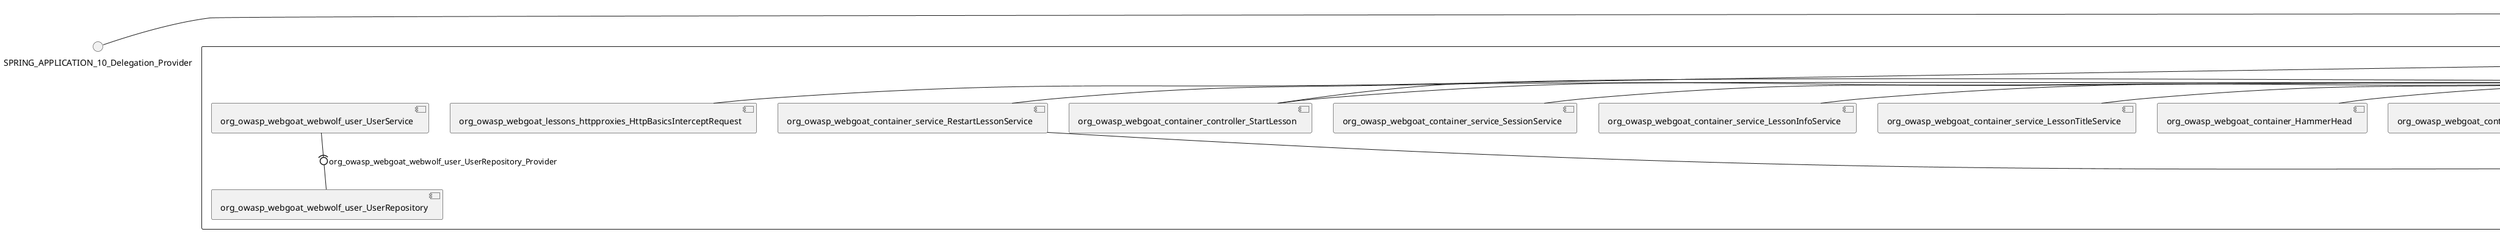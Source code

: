 @startuml
skinparam fixCircleLabelOverlapping true
skinparam componentStyle uml2
() SPRING_APPLICATION_10_Delegation_Provider
() SPRING_APPLICATION_11_Delegation_Provider
() SPRING_APPLICATION_12_Delegation_Provider
() SPRING_APPLICATION_13_Delegation_Provider
() SPRING_APPLICATION_14_Delegation_Provider
() SPRING_APPLICATION_15_Delegation_Provider
() SPRING_APPLICATION_16_Delegation_Provider
() SPRING_APPLICATION_2_Delegation_Provider
() SPRING_APPLICATION_3_Delegation_Provider
() SPRING_APPLICATION_4_Delegation_Provider
() SPRING_APPLICATION_5_Delegation_Provider
() SPRING_APPLICATION_6_Delegation_Provider
() SPRING_APPLICATION_7_Delegation_Provider
() SPRING_APPLICATION_8_Delegation_Provider
() SPRING_APPLICATION_9_Delegation_Provider
() SPRING_APPLICATION_BypassRestrictions_FieldRestrictions_POST_Delegation_Provider
() SPRING_APPLICATION_BypassRestrictions_frontendValidation_POST_Delegation_Provider
() SPRING_APPLICATION_ChromeDevTools_dummy_POST_Delegation_Provider
() SPRING_APPLICATION_ChromeDevTools_network_POST_Delegation_Provider
() SPRING_APPLICATION_CrossSiteScriptingStored_stored_xss_POST_Delegation_Provider
() SPRING_APPLICATION_CrossSiteScriptingStored_stored_xss_follow_up_POST_Delegation_Provider
() SPRING_APPLICATION_CrossSiteScripting_attack1_POST_Delegation_Provider
() SPRING_APPLICATION_CrossSiteScripting_attack3_POST_Delegation_Provider
() SPRING_APPLICATION_CrossSiteScripting_attack4_POST_Delegation_Provider
() SPRING_APPLICATION_CrossSiteScripting_attack5a_GET_Delegation_Provider
() SPRING_APPLICATION_CrossSiteScripting_attack6a_POST_Delegation_Provider
() SPRING_APPLICATION_CrossSiteScripting_dom_follow_up_POST_Delegation_Provider
() SPRING_APPLICATION_CrossSiteScripting_phone_home_xss_POST_Delegation_Provider
() SPRING_APPLICATION_CrossSiteScripting_quiz_GET_POST_Delegation_Provider
() SPRING_APPLICATION_Delegation_Provider
() SPRING_APPLICATION_GET_10_Delegation_Provider
() SPRING_APPLICATION_GET_11_Delegation_Provider
() SPRING_APPLICATION_GET_2_Delegation_Provider
() SPRING_APPLICATION_GET_3_Delegation_Provider
() SPRING_APPLICATION_GET_4_Delegation_Provider
() SPRING_APPLICATION_GET_5_Delegation_Provider
() SPRING_APPLICATION_GET_6_Delegation_Provider
() SPRING_APPLICATION_GET_7_Delegation_Provider
() SPRING_APPLICATION_GET_8_Delegation_Provider
() SPRING_APPLICATION_GET_9_Delegation_Provider
() SPRING_APPLICATION_GET_Delegation_Provider
() SPRING_APPLICATION_HtmlTampering_task_POST_Delegation_Provider
() SPRING_APPLICATION_HttpBasics_attack1_POST_Delegation_Provider
() SPRING_APPLICATION_HttpBasics_attack2_POST_Delegation_Provider
() SPRING_APPLICATION_IDOR_diff_attributes_POST_Delegation_Provider
() SPRING_APPLICATION_IDOR_login_POST_Delegation_Provider
() SPRING_APPLICATION_IDOR_profile_alt_path_POST_Delegation_Provider
() SPRING_APPLICATION_InsecureDeserialization_task_POST_Delegation_Provider
() SPRING_APPLICATION_InsecureLogin_Delegation_Provider
() SPRING_APPLICATION_JWT_decode_POST_Delegation_Provider
() SPRING_APPLICATION_JWT_jku_Delegation_Provider
() SPRING_APPLICATION_JWT_kid_Delegation_Provider
() SPRING_APPLICATION_JWT_quiz_GET_POST_Delegation_Provider
() SPRING_APPLICATION_JWT_refresh_Delegation_Provider
() SPRING_APPLICATION_JWT_secret_POST_Delegation_Provider
() SPRING_APPLICATION_JWT_votings_Delegation_Provider
() SPRING_APPLICATION_LogSpoofing_log_bleeding_POST_Delegation_Provider
() SPRING_APPLICATION_LogSpoofing_log_spoofing_POST_Delegation_Provider
() SPRING_APPLICATION_POST_10_Delegation_Provider
() SPRING_APPLICATION_POST_11_Delegation_Provider
() SPRING_APPLICATION_POST_12_Delegation_Provider
() SPRING_APPLICATION_POST_13_Delegation_Provider
() SPRING_APPLICATION_POST_14_Delegation_Provider
() SPRING_APPLICATION_POST_15_Delegation_Provider
() SPRING_APPLICATION_POST_16_Delegation_Provider
() SPRING_APPLICATION_POST_17_Delegation_Provider
() SPRING_APPLICATION_POST_18_Delegation_Provider
() SPRING_APPLICATION_POST_2_Delegation_Provider
() SPRING_APPLICATION_POST_3_Delegation_Provider
() SPRING_APPLICATION_POST_4_Delegation_Provider
() SPRING_APPLICATION_POST_5_Delegation_Provider
() SPRING_APPLICATION_POST_6_Delegation_Provider
() SPRING_APPLICATION_POST_7_Delegation_Provider
() SPRING_APPLICATION_POST_8_Delegation_Provider
() SPRING_APPLICATION_POST_9_Delegation_Provider
() SPRING_APPLICATION_POST_Delegation_Provider
() SPRING_APPLICATION_PUT_Delegation_Provider
() SPRING_APPLICATION_PasswordReset_ForgotPassword_create_password_reset_link_POST_Delegation_Provider
() SPRING_APPLICATION_PasswordReset_SecurityQuestions_POST_Delegation_Provider
() SPRING_APPLICATION_PasswordReset_reset_Delegation_Provider
() SPRING_APPLICATION_PasswordReset_simple_mail_reset_POST_Delegation_Provider
() SPRING_APPLICATION_PathTraversal_profile_picture_GET_Delegation_Provider
() SPRING_APPLICATION_PathTraversal_profile_picture_fix_GET_Delegation_Provider
() SPRING_APPLICATION_PathTraversal_profile_upload_POST_Delegation_Provider
() SPRING_APPLICATION_PathTraversal_profile_upload_fix_POST_Delegation_Provider
() SPRING_APPLICATION_PathTraversal_profile_upload_remove_user_input_POST_Delegation_Provider
() SPRING_APPLICATION_PathTraversal_random_POST_Delegation_Provider
() SPRING_APPLICATION_PathTraversal_random_picture_GET_Delegation_Provider
() SPRING_APPLICATION_PathTraversal_zip_slip_Delegation_Provider
() SPRING_APPLICATION_SSRF_task1_POST_Delegation_Provider
() SPRING_APPLICATION_SSRF_task2_POST_Delegation_Provider
() SPRING_APPLICATION_SecurePasswords_assignment_POST_Delegation_Provider
() SPRING_APPLICATION_SqlInjectionAdvanced_attack6a_POST_Delegation_Provider
() SPRING_APPLICATION_SqlInjectionAdvanced_attack6b_POST_Delegation_Provider
() SPRING_APPLICATION_SqlInjectionAdvanced_challenge_Login_POST_Delegation_Provider
() SPRING_APPLICATION_SqlInjectionAdvanced_challenge_PUT_Delegation_Provider
() SPRING_APPLICATION_SqlInjectionAdvanced_quiz_GET_POST_Delegation_Provider
() SPRING_APPLICATION_SqlInjectionMitigations_attack10a_POST_Delegation_Provider
() SPRING_APPLICATION_SqlInjectionMitigations_attack10b_POST_Delegation_Provider
() SPRING_APPLICATION_SqlInjectionMitigations_attack12a_POST_Delegation_Provider
() SPRING_APPLICATION_SqlInjectionMitigations_servers_GET_Delegation_Provider
() SPRING_APPLICATION_SqlInjection_assignment5a_POST_Delegation_Provider
() SPRING_APPLICATION_SqlInjection_assignment5b_POST_Delegation_Provider
() SPRING_APPLICATION_SqlInjection_attack10_POST_Delegation_Provider
() SPRING_APPLICATION_SqlInjection_attack2_POST_Delegation_Provider
() SPRING_APPLICATION_SqlInjection_attack3_POST_Delegation_Provider
() SPRING_APPLICATION_SqlInjection_attack4_POST_Delegation_Provider
() SPRING_APPLICATION_SqlInjection_attack5_POST_Delegation_Provider
() SPRING_APPLICATION_SqlInjection_attack8_POST_Delegation_Provider
() SPRING_APPLICATION_SqlInjection_attack9_POST_Delegation_Provider
() SPRING_APPLICATION_SqlOnlyInputValidationOnKeywords_attack_POST_Delegation_Provider
() SPRING_APPLICATION_SqlOnlyInputValidation_attack_POST_Delegation_Provider
() SPRING_APPLICATION_VulnerableComponents_attack1_POST_Delegation_Provider
() SPRING_APPLICATION_WebWolf_GET_Delegation_Provider
() SPRING_APPLICATION_WebWolf_landing_Delegation_Provider
() SPRING_APPLICATION_WebWolf_mail_Delegation_Provider
() SPRING_APPLICATION_challenge_1_POST_Delegation_Provider
() SPRING_APPLICATION_challenge_5_POST_Delegation_Provider
() SPRING_APPLICATION_challenge_7_Delegation_Provider
() SPRING_APPLICATION_challenge_8_Delegation_Provider
() SPRING_APPLICATION_challenge_logo_Delegation_Provider
() SPRING_APPLICATION_cia_quiz_GET_POST_Delegation_Provider
() SPRING_APPLICATION_clientSideFiltering_attack1_POST_Delegation_Provider
() SPRING_APPLICATION_clientSideFiltering_challenge_store_coupons_GET_Delegation_Provider
() SPRING_APPLICATION_clientSideFiltering_getItForFree_POST_Delegation_Provider
() SPRING_APPLICATION_clientSideFiltering_salaries_GET_Delegation_Provider
() SPRING_APPLICATION_crypto_encoding_basic_auth_POST_Delegation_Provider
() SPRING_APPLICATION_crypto_encoding_xor_POST_Delegation_Provider
() SPRING_APPLICATION_crypto_hashing_POST_Delegation_Provider
() SPRING_APPLICATION_crypto_secure_defaults_POST_Delegation_Provider
() SPRING_APPLICATION_crypto_signing_verify_POST_Delegation_Provider
() SPRING_APPLICATION_csrf_feedback_message_POST_Delegation_Provider
() SPRING_APPLICATION_csrf_review_POST_Delegation_Provider
() SPRING_APPLICATION_files_GET_Delegation_Provider
() SPRING_APPLICATION_fileupload_POST_Delegation_Provider
() SPRING_APPLICATION_jwt_Delegation_Provider
() SPRING_APPLICATION_landing_Delegation_Provider
() SPRING_APPLICATION_lesson_template_Delegation_Provider
() SPRING_APPLICATION_login_oauth_mvc_GET_Delegation_Provider
() SPRING_APPLICATION_mail_DELETE_GET_POST_Delegation_Provider
() SPRING_APPLICATION_register_mvc_POST_Delegation_Provider
() SPRING_APPLICATION_registration_GET_Delegation_Provider
() SPRING_APPLICATION_requests_GET_Delegation_Provider
() SPRING_APPLICATION_scoreboard_data_GET_Delegation_Provider
() SPRING_APPLICATION_server_directory_GET_Delegation_Provider
() SPRING_APPLICATION_service_debug_labels_mvc_Delegation_Provider
() SPRING_APPLICATION_service_lessonoverview_mvc_Delegation_Provider
() SPRING_APPLICATION_xxe_comments_GET_Delegation_Provider
rectangle System {
[org_owasp_webgoat_container_HammerHead] [[webgoat-webgoat.repository#_AQewcGv3Ee-LHP6Yr6seJg]]
[org_owasp_webgoat_container_WebWolfRedirect] [[webgoat-webgoat.repository#_AQewcGv3Ee-LHP6Yr6seJg]]
[org_owasp_webgoat_container_controller_StartLesson] [[webgoat-webgoat.repository#_AQewcGv3Ee-LHP6Yr6seJg]]
[org_owasp_webgoat_container_controller_Welcome] [[webgoat-webgoat.repository#_AQewcGv3Ee-LHP6Yr6seJg]]
[org_owasp_webgoat_container_i18n_PluginMessages_Provider] [[webgoat-webgoat.repository#_AQewcGv3Ee-LHP6Yr6seJg]]
[org_owasp_webgoat_container_report_ReportCardController] [[webgoat-webgoat.repository#_AQewcGv3Ee-LHP6Yr6seJg]]
[org_owasp_webgoat_container_service_EnvironmentService] [[webgoat-webgoat.repository#_AQewcGv3Ee-LHP6Yr6seJg]]
[org_owasp_webgoat_container_service_HintService] [[webgoat-webgoat.repository#_AQewcGv3Ee-LHP6Yr6seJg]]
[org_owasp_webgoat_container_service_LabelDebugService] [[webgoat-webgoat.repository#_AQewcGv3Ee-LHP6Yr6seJg]]
[org_owasp_webgoat_container_service_LabelService] [[webgoat-webgoat.repository#_AQewcGv3Ee-LHP6Yr6seJg]]
[org_owasp_webgoat_container_service_LessonInfoService] [[webgoat-webgoat.repository#_AQewcGv3Ee-LHP6Yr6seJg]]
[org_owasp_webgoat_container_service_LessonMenuService] [[webgoat-webgoat.repository#_AQewcGv3Ee-LHP6Yr6seJg]]
[org_owasp_webgoat_container_service_LessonProgressService] [[webgoat-webgoat.repository#_AQewcGv3Ee-LHP6Yr6seJg]]
[org_owasp_webgoat_container_service_LessonTitleService] [[webgoat-webgoat.repository#_AQewcGv3Ee-LHP6Yr6seJg]]
[org_owasp_webgoat_container_service_RestartLessonService] [[webgoat-webgoat.repository#_AQewcGv3Ee-LHP6Yr6seJg]]
[org_owasp_webgoat_container_service_SessionService] [[webgoat-webgoat.repository#_AQewcGv3Ee-LHP6Yr6seJg]]
[org_owasp_webgoat_container_session_UserSessionData_Provider] [[webgoat-webgoat.repository#_AQewcGv3Ee-LHP6Yr6seJg]]
[org_owasp_webgoat_container_session_WebSession_Provider] [[webgoat-webgoat.repository#_AQewcGv3Ee-LHP6Yr6seJg]]
[org_owasp_webgoat_container_users_RegistrationController] [[webgoat-webgoat.repository#_AQewcGv3Ee-LHP6Yr6seJg]]
[org_owasp_webgoat_container_users_Scoreboard] [[webgoat-webgoat.repository#_AQewcGv3Ee-LHP6Yr6seJg]]
[org_owasp_webgoat_container_users_UserProgressRepository] [[webgoat-webgoat.repository#_AQewcGv3Ee-LHP6Yr6seJg]]
[org_owasp_webgoat_container_users_UserRepository] [[webgoat-webgoat.repository#_AQewcGv3Ee-LHP6Yr6seJg]]
[org_owasp_webgoat_container_users_UserService] [[webgoat-webgoat.repository#_AQewcGv3Ee-LHP6Yr6seJg]]
[org_owasp_webgoat_lessons_authbypass_VerifyAccount] [[webgoat-webgoat.repository#_AQewcGv3Ee-LHP6Yr6seJg]]
[org_owasp_webgoat_lessons_bypassrestrictions_BypassRestrictionsFieldRestrictions] [[webgoat-webgoat.repository#_AQewcGv3Ee-LHP6Yr6seJg]]
[org_owasp_webgoat_lessons_bypassrestrictions_BypassRestrictionsFrontendValidation] [[webgoat-webgoat.repository#_AQewcGv3Ee-LHP6Yr6seJg]]
[org_owasp_webgoat_lessons_challenges_FlagController] [[webgoat-webgoat.repository#_AQewcGv3Ee-LHP6Yr6seJg]]
[org_owasp_webgoat_lessons_challenges_challenge1_Assignment1] [[webgoat-webgoat.repository#_AQewcGv3Ee-LHP6Yr6seJg]]
[org_owasp_webgoat_lessons_challenges_challenge1_ImageServlet] [[webgoat-webgoat.repository#_AQewcGv3Ee-LHP6Yr6seJg]]
[org_owasp_webgoat_lessons_challenges_challenge5_Assignment5] [[webgoat-webgoat.repository#_AQewcGv3Ee-LHP6Yr6seJg]]
[org_owasp_webgoat_lessons_challenges_challenge7_Assignment7] [[webgoat-webgoat.repository#_AQewcGv3Ee-LHP6Yr6seJg]]
[org_owasp_webgoat_lessons_challenges_challenge8_Assignment8] [[webgoat-webgoat.repository#_AQewcGv3Ee-LHP6Yr6seJg]]
[org_owasp_webgoat_lessons_chromedevtools_NetworkDummy] [[webgoat-webgoat.repository#_AQewcGv3Ee-LHP6Yr6seJg]]
[org_owasp_webgoat_lessons_chromedevtools_NetworkLesson] [[webgoat-webgoat.repository#_AQewcGv3Ee-LHP6Yr6seJg]]
[org_owasp_webgoat_lessons_cia_CIAQuiz] [[webgoat-webgoat.repository#_AQewcGv3Ee-LHP6Yr6seJg]]
[org_owasp_webgoat_lessons_clientsidefiltering_ClientSideFilteringAssignment] [[webgoat-webgoat.repository#_AQewcGv3Ee-LHP6Yr6seJg]]
[org_owasp_webgoat_lessons_clientsidefiltering_ClientSideFilteringFreeAssignment] [[webgoat-webgoat.repository#_AQewcGv3Ee-LHP6Yr6seJg]]
[org_owasp_webgoat_lessons_clientsidefiltering_Salaries] [[webgoat-webgoat.repository#_AQewcGv3Ee-LHP6Yr6seJg]]
[org_owasp_webgoat_lessons_clientsidefiltering_ShopEndpoint] [[webgoat-webgoat.repository#_AQewcGv3Ee-LHP6Yr6seJg]]
[org_owasp_webgoat_lessons_cryptography_EncodingAssignment] [[webgoat-webgoat.repository#_AQewcGv3Ee-LHP6Yr6seJg]]
[org_owasp_webgoat_lessons_cryptography_HashingAssignment] [[webgoat-webgoat.repository#_AQewcGv3Ee-LHP6Yr6seJg]]
[org_owasp_webgoat_lessons_cryptography_SecureDefaultsAssignment] [[webgoat-webgoat.repository#_AQewcGv3Ee-LHP6Yr6seJg]]
[org_owasp_webgoat_lessons_cryptography_SigningAssignment] [[webgoat-webgoat.repository#_AQewcGv3Ee-LHP6Yr6seJg]]
[org_owasp_webgoat_lessons_cryptography_XOREncodingAssignment] [[webgoat-webgoat.repository#_AQewcGv3Ee-LHP6Yr6seJg]]
[org_owasp_webgoat_lessons_csrf_CSRFConfirmFlag1] [[webgoat-webgoat.repository#_AQewcGv3Ee-LHP6Yr6seJg]]
[org_owasp_webgoat_lessons_csrf_CSRFFeedback] [[webgoat-webgoat.repository#_AQewcGv3Ee-LHP6Yr6seJg]]
[org_owasp_webgoat_lessons_csrf_CSRFGetFlag] [[webgoat-webgoat.repository#_AQewcGv3Ee-LHP6Yr6seJg]]
[org_owasp_webgoat_lessons_csrf_CSRFLogin] [[webgoat-webgoat.repository#_AQewcGv3Ee-LHP6Yr6seJg]]
[org_owasp_webgoat_lessons_csrf_ForgedReviews] [[webgoat-webgoat.repository#_AQewcGv3Ee-LHP6Yr6seJg]]
[org_owasp_webgoat_lessons_csrf_ObjectMapper_Provider] [[webgoat-webgoat.repository#_AQewcGv3Ee-LHP6Yr6seJg]]
[org_owasp_webgoat_lessons_deserialization_InsecureDeserializationTask] [[webgoat-webgoat.repository#_AQewcGv3Ee-LHP6Yr6seJg]]
[org_owasp_webgoat_lessons_hijacksession_HijackSessionAssignment] [[webgoat-webgoat.repository#_AQewcGv3Ee-LHP6Yr6seJg]]
[org_owasp_webgoat_lessons_hijacksession_cas_HijackSessionAuthenticationProvider] [[webgoat-webgoat.repository#_AQewcGv3Ee-LHP6Yr6seJg]]
[org_owasp_webgoat_lessons_htmltampering_HtmlTamperingTask] [[webgoat-webgoat.repository#_AQewcGv3Ee-LHP6Yr6seJg]]
[org_owasp_webgoat_lessons_httpbasics_HttpBasicsLesson] [[webgoat-webgoat.repository#_AQewcGv3Ee-LHP6Yr6seJg]]
[org_owasp_webgoat_lessons_httpbasics_HttpBasicsQuiz] [[webgoat-webgoat.repository#_AQewcGv3Ee-LHP6Yr6seJg]]
[org_owasp_webgoat_lessons_httpproxies_HttpBasicsInterceptRequest] [[webgoat-webgoat.repository#_AQewcGv3Ee-LHP6Yr6seJg]]
[org_owasp_webgoat_lessons_idor_IDORDiffAttributes] [[webgoat-webgoat.repository#_AQewcGv3Ee-LHP6Yr6seJg]]
[org_owasp_webgoat_lessons_idor_IDOREditOtherProfile] [[webgoat-webgoat.repository#_AQewcGv3Ee-LHP6Yr6seJg]]
[org_owasp_webgoat_lessons_idor_IDORLogin] [[webgoat-webgoat.repository#_AQewcGv3Ee-LHP6Yr6seJg]]
[org_owasp_webgoat_lessons_idor_IDORViewOtherProfile] [[webgoat-webgoat.repository#_AQewcGv3Ee-LHP6Yr6seJg]]
[org_owasp_webgoat_lessons_idor_IDORViewOwnProfile] [[webgoat-webgoat.repository#_AQewcGv3Ee-LHP6Yr6seJg]]
[org_owasp_webgoat_lessons_idor_IDORViewOwnProfileAltUrl] [[webgoat-webgoat.repository#_AQewcGv3Ee-LHP6Yr6seJg]]
[org_owasp_webgoat_lessons_insecurelogin_InsecureLoginTask] [[webgoat-webgoat.repository#_AQewcGv3Ee-LHP6Yr6seJg]]
[org_owasp_webgoat_lessons_jwt_JWTDecodeEndpoint] [[webgoat-webgoat.repository#_AQewcGv3Ee-LHP6Yr6seJg]]
[org_owasp_webgoat_lessons_jwt_JWTQuiz] [[webgoat-webgoat.repository#_AQewcGv3Ee-LHP6Yr6seJg]]
[org_owasp_webgoat_lessons_jwt_JWTRefreshEndpoint] [[webgoat-webgoat.repository#_AQewcGv3Ee-LHP6Yr6seJg]]
[org_owasp_webgoat_lessons_jwt_JWTSecretKeyEndpoint] [[webgoat-webgoat.repository#_AQewcGv3Ee-LHP6Yr6seJg]]
[org_owasp_webgoat_lessons_jwt_JWTVotesEndpoint] [[webgoat-webgoat.repository#_AQewcGv3Ee-LHP6Yr6seJg]]
[org_owasp_webgoat_lessons_jwt_claimmisuse_JWTHeaderJKUEndpoint] [[webgoat-webgoat.repository#_AQewcGv3Ee-LHP6Yr6seJg]]
[org_owasp_webgoat_lessons_jwt_claimmisuse_JWTHeaderKIDEndpoint] [[webgoat-webgoat.repository#_AQewcGv3Ee-LHP6Yr6seJg]]
[org_owasp_webgoat_lessons_lessontemplate_SampleAttack] [[webgoat-webgoat.repository#_AQewcGv3Ee-LHP6Yr6seJg]]
[org_owasp_webgoat_lessons_logging_LogBleedingTask] [[webgoat-webgoat.repository#_AQewcGv3Ee-LHP6Yr6seJg]]
[org_owasp_webgoat_lessons_logging_LogSpoofingTask] [[webgoat-webgoat.repository#_AQewcGv3Ee-LHP6Yr6seJg]]
[org_owasp_webgoat_lessons_missingac_MissingFunctionACHiddenMenus] [[webgoat-webgoat.repository#_AQewcGv3Ee-LHP6Yr6seJg]]
[org_owasp_webgoat_lessons_missingac_MissingFunctionACUsers] [[webgoat-webgoat.repository#_AQewcGv3Ee-LHP6Yr6seJg]]
[org_owasp_webgoat_lessons_missingac_MissingFunctionACYourHash] [[webgoat-webgoat.repository#_AQewcGv3Ee-LHP6Yr6seJg]]
[org_owasp_webgoat_lessons_missingac_MissingFunctionACYourHashAdmin] [[webgoat-webgoat.repository#_AQewcGv3Ee-LHP6Yr6seJg]]
[org_owasp_webgoat_lessons_passwordreset_QuestionsAssignment] [[webgoat-webgoat.repository#_AQewcGv3Ee-LHP6Yr6seJg]]
[org_owasp_webgoat_lessons_passwordreset_ResetLinkAssignment] [[webgoat-webgoat.repository#_AQewcGv3Ee-LHP6Yr6seJg]]
[org_owasp_webgoat_lessons_passwordreset_ResetLinkAssignmentForgotPassword] [[webgoat-webgoat.repository#_AQewcGv3Ee-LHP6Yr6seJg]]
[org_owasp_webgoat_lessons_passwordreset_SecurityQuestionAssignment] [[webgoat-webgoat.repository#_AQewcGv3Ee-LHP6Yr6seJg]]
[org_owasp_webgoat_lessons_passwordreset_SimpleMailAssignment] [[webgoat-webgoat.repository#_AQewcGv3Ee-LHP6Yr6seJg]]
[org_owasp_webgoat_lessons_passwordreset_TriedQuestions] [[webgoat-webgoat.repository#_AQewcGv3Ee-LHP6Yr6seJg]]
[org_owasp_webgoat_lessons_pathtraversal_ProfileUpload] [[webgoat-webgoat.repository#_AQewcGv3Ee-LHP6Yr6seJg]]
[org_owasp_webgoat_lessons_pathtraversal_ProfileUploadFix] [[webgoat-webgoat.repository#_AQewcGv3Ee-LHP6Yr6seJg]]
[org_owasp_webgoat_lessons_pathtraversal_ProfileUploadRemoveUserInput] [[webgoat-webgoat.repository#_AQewcGv3Ee-LHP6Yr6seJg]]
[org_owasp_webgoat_lessons_pathtraversal_ProfileUploadRetrieval] [[webgoat-webgoat.repository#_AQewcGv3Ee-LHP6Yr6seJg]]
[org_owasp_webgoat_lessons_pathtraversal_ProfileZipSlip] [[webgoat-webgoat.repository#_AQewcGv3Ee-LHP6Yr6seJg]]
[org_owasp_webgoat_lessons_securepasswords_SecurePasswordsAssignment] [[webgoat-webgoat.repository#_AQewcGv3Ee-LHP6Yr6seJg]]
[org_owasp_webgoat_lessons_spoofcookie_SpoofCookieAssignment] [[webgoat-webgoat.repository#_AQewcGv3Ee-LHP6Yr6seJg]]
[org_owasp_webgoat_lessons_sqlinjection_advanced_SqlInjectionChallenge] [[webgoat-webgoat.repository#_AQewcGv3Ee-LHP6Yr6seJg]]
[org_owasp_webgoat_lessons_sqlinjection_advanced_SqlInjectionChallengeLogin] [[webgoat-webgoat.repository#_AQewcGv3Ee-LHP6Yr6seJg]]
[org_owasp_webgoat_lessons_sqlinjection_advanced_SqlInjectionLesson6a] [[webgoat-webgoat.repository#_AQewcGv3Ee-LHP6Yr6seJg]]
[org_owasp_webgoat_lessons_sqlinjection_advanced_SqlInjectionLesson6b] [[webgoat-webgoat.repository#_AQewcGv3Ee-LHP6Yr6seJg]]
[org_owasp_webgoat_lessons_sqlinjection_advanced_SqlInjectionQuiz] [[webgoat-webgoat.repository#_AQewcGv3Ee-LHP6Yr6seJg]]
[org_owasp_webgoat_lessons_sqlinjection_introduction_SqlInjectionLesson10] [[webgoat-webgoat.repository#_AQewcGv3Ee-LHP6Yr6seJg]]
[org_owasp_webgoat_lessons_sqlinjection_introduction_SqlInjectionLesson2] [[webgoat-webgoat.repository#_AQewcGv3Ee-LHP6Yr6seJg]]
[org_owasp_webgoat_lessons_sqlinjection_introduction_SqlInjectionLesson3] [[webgoat-webgoat.repository#_AQewcGv3Ee-LHP6Yr6seJg]]
[org_owasp_webgoat_lessons_sqlinjection_introduction_SqlInjectionLesson4] [[webgoat-webgoat.repository#_AQewcGv3Ee-LHP6Yr6seJg]]
[org_owasp_webgoat_lessons_sqlinjection_introduction_SqlInjectionLesson5] [[webgoat-webgoat.repository#_AQewcGv3Ee-LHP6Yr6seJg]]
[org_owasp_webgoat_lessons_sqlinjection_introduction_SqlInjectionLesson5a] [[webgoat-webgoat.repository#_AQewcGv3Ee-LHP6Yr6seJg]]
[org_owasp_webgoat_lessons_sqlinjection_introduction_SqlInjectionLesson5b] [[webgoat-webgoat.repository#_AQewcGv3Ee-LHP6Yr6seJg]]
[org_owasp_webgoat_lessons_sqlinjection_introduction_SqlInjectionLesson8] [[webgoat-webgoat.repository#_AQewcGv3Ee-LHP6Yr6seJg]]
[org_owasp_webgoat_lessons_sqlinjection_introduction_SqlInjectionLesson9] [[webgoat-webgoat.repository#_AQewcGv3Ee-LHP6Yr6seJg]]
[org_owasp_webgoat_lessons_sqlinjection_mitigation_Servers] [[webgoat-webgoat.repository#_AQewcGv3Ee-LHP6Yr6seJg]]
[org_owasp_webgoat_lessons_sqlinjection_mitigation_SqlInjectionLesson10a] [[webgoat-webgoat.repository#_AQewcGv3Ee-LHP6Yr6seJg]]
[org_owasp_webgoat_lessons_sqlinjection_mitigation_SqlInjectionLesson10b] [[webgoat-webgoat.repository#_AQewcGv3Ee-LHP6Yr6seJg]]
[org_owasp_webgoat_lessons_sqlinjection_mitigation_SqlInjectionLesson13] [[webgoat-webgoat.repository#_AQewcGv3Ee-LHP6Yr6seJg]]
[org_owasp_webgoat_lessons_sqlinjection_mitigation_SqlOnlyInputValidation] [[webgoat-webgoat.repository#_AQewcGv3Ee-LHP6Yr6seJg]]
[org_owasp_webgoat_lessons_sqlinjection_mitigation_SqlOnlyInputValidationOnKeywords] [[webgoat-webgoat.repository#_AQewcGv3Ee-LHP6Yr6seJg]]
[org_owasp_webgoat_lessons_ssrf_SSRFTask1] [[webgoat-webgoat.repository#_AQewcGv3Ee-LHP6Yr6seJg]]
[org_owasp_webgoat_lessons_ssrf_SSRFTask2] [[webgoat-webgoat.repository#_AQewcGv3Ee-LHP6Yr6seJg]]
[org_owasp_webgoat_lessons_vulnerablecomponents_VulnerableComponentsLesson] [[webgoat-webgoat.repository#_AQewcGv3Ee-LHP6Yr6seJg]]
[org_owasp_webgoat_lessons_webwolfintroduction_LandingAssignment] [[webgoat-webgoat.repository#_AQewcGv3Ee-LHP6Yr6seJg]]
[org_owasp_webgoat_lessons_webwolfintroduction_MailAssignment] [[webgoat-webgoat.repository#_AQewcGv3Ee-LHP6Yr6seJg]]
[org_owasp_webgoat_lessons_xss_CrossSiteScriptingLesson1] [[webgoat-webgoat.repository#_AQewcGv3Ee-LHP6Yr6seJg]]
[org_owasp_webgoat_lessons_xss_CrossSiteScriptingLesson3] [[webgoat-webgoat.repository#_AQewcGv3Ee-LHP6Yr6seJg]]
[org_owasp_webgoat_lessons_xss_CrossSiteScriptingLesson4] [[webgoat-webgoat.repository#_AQewcGv3Ee-LHP6Yr6seJg]]
[org_owasp_webgoat_lessons_xss_CrossSiteScriptingLesson5a] [[webgoat-webgoat.repository#_AQewcGv3Ee-LHP6Yr6seJg]]
[org_owasp_webgoat_lessons_xss_CrossSiteScriptingLesson6a] [[webgoat-webgoat.repository#_AQewcGv3Ee-LHP6Yr6seJg]]
[org_owasp_webgoat_lessons_xss_CrossSiteScriptingQuiz] [[webgoat-webgoat.repository#_AQewcGv3Ee-LHP6Yr6seJg]]
[org_owasp_webgoat_lessons_xss_DOMCrossSiteScripting] [[webgoat-webgoat.repository#_AQewcGv3Ee-LHP6Yr6seJg]]
[org_owasp_webgoat_lessons_xss_DOMCrossSiteScriptingVerifier] [[webgoat-webgoat.repository#_AQewcGv3Ee-LHP6Yr6seJg]]
[org_owasp_webgoat_lessons_xss_stored_StoredCrossSiteScriptingVerifier] [[webgoat-webgoat.repository#_AQewcGv3Ee-LHP6Yr6seJg]]
[org_owasp_webgoat_lessons_xss_stored_StoredXssComments] [[webgoat-webgoat.repository#_AQewcGv3Ee-LHP6Yr6seJg]]
[org_owasp_webgoat_lessons_xxe_BlindSendFileAssignment] [[webgoat-webgoat.repository#_AQewcGv3Ee-LHP6Yr6seJg]]
[org_owasp_webgoat_lessons_xxe_CommentsCache] [[webgoat-webgoat.repository#_AQewcGv3Ee-LHP6Yr6seJg]]
[org_owasp_webgoat_lessons_xxe_CommentsEndpoint] [[webgoat-webgoat.repository#_AQewcGv3Ee-LHP6Yr6seJg]]
[org_owasp_webgoat_lessons_xxe_ContentTypeAssignment] [[webgoat-webgoat.repository#_AQewcGv3Ee-LHP6Yr6seJg]]
[org_owasp_webgoat_lessons_xxe_SimpleXXE] [[webgoat-webgoat.repository#_AQewcGv3Ee-LHP6Yr6seJg]]
[org_owasp_webgoat_webwolf_FileServer] [[webgoat-webgoat.repository#_AQewcGv3Ee-LHP6Yr6seJg]]
[org_owasp_webgoat_webwolf_jwt_JWTController] [[webgoat-webgoat.repository#_AQewcGv3Ee-LHP6Yr6seJg]]
[org_owasp_webgoat_webwolf_mailbox_MailboxController] [[webgoat-webgoat.repository#_AQewcGv3Ee-LHP6Yr6seJg]]
[org_owasp_webgoat_webwolf_mailbox_MailboxRepository] [[webgoat-webgoat.repository#_AQewcGv3Ee-LHP6Yr6seJg]]
[org_owasp_webgoat_webwolf_requests_LandingPage] [[webgoat-webgoat.repository#_AQewcGv3Ee-LHP6Yr6seJg]]
[org_owasp_webgoat_webwolf_requests_Requests] [[webgoat-webgoat.repository#_AQewcGv3Ee-LHP6Yr6seJg]]
[org_owasp_webgoat_webwolf_user_UserRepository] [[webgoat-webgoat.repository#_AQewcGv3Ee-LHP6Yr6seJg]]
[org_owasp_webgoat_webwolf_user_UserService] [[webgoat-webgoat.repository#_AQewcGv3Ee-LHP6Yr6seJg]]
port SPRING_APPLICATION_10_Provider
SPRING_APPLICATION_10_Delegation_Provider - SPRING_APPLICATION_10_Provider
SPRING_APPLICATION_10_Provider - [org_owasp_webgoat_lessons_cryptography_SigningAssignment]
port SPRING_APPLICATION_11_Provider
SPRING_APPLICATION_11_Delegation_Provider - SPRING_APPLICATION_11_Provider
SPRING_APPLICATION_11_Provider - [org_owasp_webgoat_lessons_xxe_SimpleXXE]
port SPRING_APPLICATION_12_Provider
SPRING_APPLICATION_12_Delegation_Provider - SPRING_APPLICATION_12_Provider
SPRING_APPLICATION_12_Provider - [org_owasp_webgoat_container_controller_StartLesson]
port SPRING_APPLICATION_13_Provider
SPRING_APPLICATION_13_Delegation_Provider - SPRING_APPLICATION_13_Provider
SPRING_APPLICATION_13_Provider - [org_owasp_webgoat_lessons_httpproxies_HttpBasicsInterceptRequest]
port SPRING_APPLICATION_14_Provider
SPRING_APPLICATION_14_Delegation_Provider - SPRING_APPLICATION_14_Provider
SPRING_APPLICATION_14_Provider - [org_owasp_webgoat_container_service_RestartLessonService]
port SPRING_APPLICATION_15_Provider
SPRING_APPLICATION_15_Delegation_Provider - SPRING_APPLICATION_15_Provider
SPRING_APPLICATION_15_Provider - [org_owasp_webgoat_lessons_cryptography_HashingAssignment]
port SPRING_APPLICATION_16_Provider
SPRING_APPLICATION_16_Delegation_Provider - SPRING_APPLICATION_16_Provider
SPRING_APPLICATION_16_Provider - [org_owasp_webgoat_container_service_SessionService]
port SPRING_APPLICATION_2_Provider
SPRING_APPLICATION_2_Delegation_Provider - SPRING_APPLICATION_2_Provider
SPRING_APPLICATION_2_Provider - [org_owasp_webgoat_container_service_LessonInfoService]
port SPRING_APPLICATION_3_Provider
SPRING_APPLICATION_3_Delegation_Provider - SPRING_APPLICATION_3_Provider
SPRING_APPLICATION_3_Provider - [org_owasp_webgoat_container_service_LessonTitleService]
port SPRING_APPLICATION_4_Provider
SPRING_APPLICATION_4_Delegation_Provider - SPRING_APPLICATION_4_Provider
SPRING_APPLICATION_4_Provider - [org_owasp_webgoat_container_controller_StartLesson]
port SPRING_APPLICATION_5_Provider
SPRING_APPLICATION_5_Delegation_Provider - SPRING_APPLICATION_5_Provider
SPRING_APPLICATION_5_Provider - [org_owasp_webgoat_container_HammerHead]
port SPRING_APPLICATION_6_Provider
SPRING_APPLICATION_6_Delegation_Provider - SPRING_APPLICATION_6_Provider
SPRING_APPLICATION_6_Provider - [org_owasp_webgoat_webwolf_FileServer]
port SPRING_APPLICATION_7_Provider
SPRING_APPLICATION_7_Delegation_Provider - SPRING_APPLICATION_7_Provider
SPRING_APPLICATION_7_Provider - [org_owasp_webgoat_container_service_LessonMenuService]
port SPRING_APPLICATION_8_Provider
SPRING_APPLICATION_8_Delegation_Provider - SPRING_APPLICATION_8_Provider
SPRING_APPLICATION_8_Provider - [org_owasp_webgoat_container_service_LabelDebugService]
port SPRING_APPLICATION_9_Provider
SPRING_APPLICATION_9_Delegation_Provider - SPRING_APPLICATION_9_Provider
SPRING_APPLICATION_9_Provider - [org_owasp_webgoat_lessons_jwt_JWTSecretKeyEndpoint]
port SPRING_APPLICATION_BypassRestrictions_FieldRestrictions_POST_Provider
SPRING_APPLICATION_BypassRestrictions_FieldRestrictions_POST_Delegation_Provider - SPRING_APPLICATION_BypassRestrictions_FieldRestrictions_POST_Provider
SPRING_APPLICATION_BypassRestrictions_FieldRestrictions_POST_Provider - [org_owasp_webgoat_lessons_bypassrestrictions_BypassRestrictionsFieldRestrictions]
port SPRING_APPLICATION_BypassRestrictions_frontendValidation_POST_Provider
SPRING_APPLICATION_BypassRestrictions_frontendValidation_POST_Delegation_Provider - SPRING_APPLICATION_BypassRestrictions_frontendValidation_POST_Provider
SPRING_APPLICATION_BypassRestrictions_frontendValidation_POST_Provider - [org_owasp_webgoat_lessons_bypassrestrictions_BypassRestrictionsFrontendValidation]
port SPRING_APPLICATION_ChromeDevTools_dummy_POST_Provider
SPRING_APPLICATION_ChromeDevTools_dummy_POST_Delegation_Provider - SPRING_APPLICATION_ChromeDevTools_dummy_POST_Provider
SPRING_APPLICATION_ChromeDevTools_dummy_POST_Provider - [org_owasp_webgoat_lessons_chromedevtools_NetworkDummy]
port SPRING_APPLICATION_ChromeDevTools_network_POST_Provider
SPRING_APPLICATION_ChromeDevTools_network_POST_Delegation_Provider - SPRING_APPLICATION_ChromeDevTools_network_POST_Provider
SPRING_APPLICATION_ChromeDevTools_network_POST_Provider - [org_owasp_webgoat_lessons_chromedevtools_NetworkLesson]
port SPRING_APPLICATION_CrossSiteScriptingStored_stored_xss_POST_Provider
SPRING_APPLICATION_CrossSiteScriptingStored_stored_xss_POST_Delegation_Provider - SPRING_APPLICATION_CrossSiteScriptingStored_stored_xss_POST_Provider
SPRING_APPLICATION_CrossSiteScriptingStored_stored_xss_POST_Provider - [org_owasp_webgoat_lessons_xss_stored_StoredXssComments]
port SPRING_APPLICATION_CrossSiteScriptingStored_stored_xss_follow_up_POST_Provider
SPRING_APPLICATION_CrossSiteScriptingStored_stored_xss_follow_up_POST_Delegation_Provider - SPRING_APPLICATION_CrossSiteScriptingStored_stored_xss_follow_up_POST_Provider
SPRING_APPLICATION_CrossSiteScriptingStored_stored_xss_follow_up_POST_Provider - [org_owasp_webgoat_lessons_xss_stored_StoredCrossSiteScriptingVerifier]
port SPRING_APPLICATION_CrossSiteScripting_attack1_POST_Provider
SPRING_APPLICATION_CrossSiteScripting_attack1_POST_Delegation_Provider - SPRING_APPLICATION_CrossSiteScripting_attack1_POST_Provider
SPRING_APPLICATION_CrossSiteScripting_attack1_POST_Provider - [org_owasp_webgoat_lessons_xss_CrossSiteScriptingLesson1]
port SPRING_APPLICATION_CrossSiteScripting_attack3_POST_Provider
SPRING_APPLICATION_CrossSiteScripting_attack3_POST_Delegation_Provider - SPRING_APPLICATION_CrossSiteScripting_attack3_POST_Provider
SPRING_APPLICATION_CrossSiteScripting_attack3_POST_Provider - [org_owasp_webgoat_lessons_xss_CrossSiteScriptingLesson3]
port SPRING_APPLICATION_CrossSiteScripting_attack4_POST_Provider
SPRING_APPLICATION_CrossSiteScripting_attack4_POST_Delegation_Provider - SPRING_APPLICATION_CrossSiteScripting_attack4_POST_Provider
SPRING_APPLICATION_CrossSiteScripting_attack4_POST_Provider - [org_owasp_webgoat_lessons_xss_CrossSiteScriptingLesson4]
port SPRING_APPLICATION_CrossSiteScripting_attack5a_GET_Provider
SPRING_APPLICATION_CrossSiteScripting_attack5a_GET_Delegation_Provider - SPRING_APPLICATION_CrossSiteScripting_attack5a_GET_Provider
SPRING_APPLICATION_CrossSiteScripting_attack5a_GET_Provider - [org_owasp_webgoat_lessons_xss_CrossSiteScriptingLesson5a]
port SPRING_APPLICATION_CrossSiteScripting_attack6a_POST_Provider
SPRING_APPLICATION_CrossSiteScripting_attack6a_POST_Delegation_Provider - SPRING_APPLICATION_CrossSiteScripting_attack6a_POST_Provider
SPRING_APPLICATION_CrossSiteScripting_attack6a_POST_Provider - [org_owasp_webgoat_lessons_xss_CrossSiteScriptingLesson6a]
port SPRING_APPLICATION_CrossSiteScripting_dom_follow_up_POST_Provider
SPRING_APPLICATION_CrossSiteScripting_dom_follow_up_POST_Delegation_Provider - SPRING_APPLICATION_CrossSiteScripting_dom_follow_up_POST_Provider
SPRING_APPLICATION_CrossSiteScripting_dom_follow_up_POST_Provider - [org_owasp_webgoat_lessons_xss_DOMCrossSiteScriptingVerifier]
port SPRING_APPLICATION_CrossSiteScripting_phone_home_xss_POST_Provider
SPRING_APPLICATION_CrossSiteScripting_phone_home_xss_POST_Delegation_Provider - SPRING_APPLICATION_CrossSiteScripting_phone_home_xss_POST_Provider
SPRING_APPLICATION_CrossSiteScripting_phone_home_xss_POST_Provider - [org_owasp_webgoat_lessons_xss_DOMCrossSiteScripting]
port SPRING_APPLICATION_CrossSiteScripting_quiz_GET_POST_Provider
SPRING_APPLICATION_CrossSiteScripting_quiz_GET_POST_Delegation_Provider - SPRING_APPLICATION_CrossSiteScripting_quiz_GET_POST_Provider
SPRING_APPLICATION_CrossSiteScripting_quiz_GET_POST_Provider - [org_owasp_webgoat_lessons_xss_CrossSiteScriptingQuiz]
port SPRING_APPLICATION_Provider
SPRING_APPLICATION_Delegation_Provider - SPRING_APPLICATION_Provider
SPRING_APPLICATION_Provider - [org_owasp_webgoat_lessons_cryptography_HashingAssignment]
port SPRING_APPLICATION_GET_10_Provider
SPRING_APPLICATION_GET_10_Delegation_Provider - SPRING_APPLICATION_GET_10_Provider
SPRING_APPLICATION_GET_10_Provider - [org_owasp_webgoat_lessons_idor_IDORViewOwnProfile]
port SPRING_APPLICATION_GET_11_Provider
SPRING_APPLICATION_GET_11_Delegation_Provider - SPRING_APPLICATION_GET_11_Provider
SPRING_APPLICATION_GET_11_Provider - [org_owasp_webgoat_lessons_xss_stored_StoredXssComments]
port SPRING_APPLICATION_GET_2_Provider
SPRING_APPLICATION_GET_2_Delegation_Provider - SPRING_APPLICATION_GET_2_Provider
SPRING_APPLICATION_GET_2_Provider - [org_owasp_webgoat_container_report_ReportCardController]
port SPRING_APPLICATION_GET_3_Provider
SPRING_APPLICATION_GET_3_Delegation_Provider - SPRING_APPLICATION_GET_3_Provider
SPRING_APPLICATION_GET_3_Provider - [org_owasp_webgoat_lessons_missingac_MissingFunctionACUsers]
port SPRING_APPLICATION_GET_4_Provider
SPRING_APPLICATION_GET_4_Delegation_Provider - SPRING_APPLICATION_GET_4_Provider
SPRING_APPLICATION_GET_4_Provider - [org_owasp_webgoat_container_controller_Welcome]
port SPRING_APPLICATION_GET_5_Provider
SPRING_APPLICATION_GET_5_Delegation_Provider - SPRING_APPLICATION_GET_5_Provider
SPRING_APPLICATION_GET_5_Provider - [org_owasp_webgoat_container_service_HintService]
port SPRING_APPLICATION_GET_6_Provider
SPRING_APPLICATION_GET_6_Delegation_Provider - SPRING_APPLICATION_GET_6_Provider
SPRING_APPLICATION_GET_6_Provider - [org_owasp_webgoat_lessons_idor_IDORViewOtherProfile]
port SPRING_APPLICATION_GET_7_Provider
SPRING_APPLICATION_GET_7_Delegation_Provider - SPRING_APPLICATION_GET_7_Provider
SPRING_APPLICATION_GET_7_Provider - [org_owasp_webgoat_lessons_cryptography_EncodingAssignment]
port SPRING_APPLICATION_GET_8_Provider
SPRING_APPLICATION_GET_8_Delegation_Provider - SPRING_APPLICATION_GET_8_Provider
SPRING_APPLICATION_GET_8_Provider - [org_owasp_webgoat_lessons_spoofcookie_SpoofCookieAssignment]
port SPRING_APPLICATION_GET_9_Provider
SPRING_APPLICATION_GET_9_Delegation_Provider - SPRING_APPLICATION_GET_9_Provider
SPRING_APPLICATION_GET_9_Provider - [org_owasp_webgoat_lessons_csrf_ForgedReviews]
port SPRING_APPLICATION_GET_Provider
SPRING_APPLICATION_GET_Delegation_Provider - SPRING_APPLICATION_GET_Provider
SPRING_APPLICATION_GET_Provider - [org_owasp_webgoat_container_service_LabelService]
port SPRING_APPLICATION_HtmlTampering_task_POST_Provider
SPRING_APPLICATION_HtmlTampering_task_POST_Delegation_Provider - SPRING_APPLICATION_HtmlTampering_task_POST_Provider
SPRING_APPLICATION_HtmlTampering_task_POST_Provider - [org_owasp_webgoat_lessons_htmltampering_HtmlTamperingTask]
port SPRING_APPLICATION_HttpBasics_attack1_POST_Provider
SPRING_APPLICATION_HttpBasics_attack1_POST_Delegation_Provider - SPRING_APPLICATION_HttpBasics_attack1_POST_Provider
SPRING_APPLICATION_HttpBasics_attack1_POST_Provider - [org_owasp_webgoat_lessons_httpbasics_HttpBasicsLesson]
port SPRING_APPLICATION_HttpBasics_attack2_POST_Provider
SPRING_APPLICATION_HttpBasics_attack2_POST_Delegation_Provider - SPRING_APPLICATION_HttpBasics_attack2_POST_Provider
SPRING_APPLICATION_HttpBasics_attack2_POST_Provider - [org_owasp_webgoat_lessons_httpbasics_HttpBasicsQuiz]
port SPRING_APPLICATION_IDOR_diff_attributes_POST_Provider
SPRING_APPLICATION_IDOR_diff_attributes_POST_Delegation_Provider - SPRING_APPLICATION_IDOR_diff_attributes_POST_Provider
SPRING_APPLICATION_IDOR_diff_attributes_POST_Provider - [org_owasp_webgoat_lessons_idor_IDORDiffAttributes]
port SPRING_APPLICATION_IDOR_login_POST_Provider
SPRING_APPLICATION_IDOR_login_POST_Delegation_Provider - SPRING_APPLICATION_IDOR_login_POST_Provider
SPRING_APPLICATION_IDOR_login_POST_Provider - [org_owasp_webgoat_lessons_idor_IDORLogin]
port SPRING_APPLICATION_IDOR_profile_alt_path_POST_Provider
SPRING_APPLICATION_IDOR_profile_alt_path_POST_Delegation_Provider - SPRING_APPLICATION_IDOR_profile_alt_path_POST_Provider
SPRING_APPLICATION_IDOR_profile_alt_path_POST_Provider - [org_owasp_webgoat_lessons_idor_IDORViewOwnProfileAltUrl]
port SPRING_APPLICATION_InsecureDeserialization_task_POST_Provider
SPRING_APPLICATION_InsecureDeserialization_task_POST_Delegation_Provider - SPRING_APPLICATION_InsecureDeserialization_task_POST_Provider
SPRING_APPLICATION_InsecureDeserialization_task_POST_Provider - [org_owasp_webgoat_lessons_deserialization_InsecureDeserializationTask]
port SPRING_APPLICATION_InsecureLogin_Provider
SPRING_APPLICATION_InsecureLogin_Delegation_Provider - SPRING_APPLICATION_InsecureLogin_Provider
SPRING_APPLICATION_InsecureLogin_Provider - [org_owasp_webgoat_lessons_insecurelogin_InsecureLoginTask]
port SPRING_APPLICATION_JWT_decode_POST_Provider
SPRING_APPLICATION_JWT_decode_POST_Delegation_Provider - SPRING_APPLICATION_JWT_decode_POST_Provider
SPRING_APPLICATION_JWT_decode_POST_Provider - [org_owasp_webgoat_lessons_jwt_JWTDecodeEndpoint]
port SPRING_APPLICATION_JWT_jku_Provider
SPRING_APPLICATION_JWT_jku_Delegation_Provider - SPRING_APPLICATION_JWT_jku_Provider
SPRING_APPLICATION_JWT_jku_Provider - [org_owasp_webgoat_lessons_jwt_claimmisuse_JWTHeaderJKUEndpoint]
port SPRING_APPLICATION_JWT_kid_Provider
SPRING_APPLICATION_JWT_kid_Delegation_Provider - SPRING_APPLICATION_JWT_kid_Provider
SPRING_APPLICATION_JWT_kid_Provider - [org_owasp_webgoat_lessons_jwt_claimmisuse_JWTHeaderKIDEndpoint]
port SPRING_APPLICATION_JWT_quiz_GET_POST_Provider
SPRING_APPLICATION_JWT_quiz_GET_POST_Delegation_Provider - SPRING_APPLICATION_JWT_quiz_GET_POST_Provider
SPRING_APPLICATION_JWT_quiz_GET_POST_Provider - [org_owasp_webgoat_lessons_jwt_JWTQuiz]
port SPRING_APPLICATION_JWT_refresh_Provider
SPRING_APPLICATION_JWT_refresh_Delegation_Provider - SPRING_APPLICATION_JWT_refresh_Provider
SPRING_APPLICATION_JWT_refresh_Provider - [org_owasp_webgoat_lessons_jwt_JWTRefreshEndpoint]
port SPRING_APPLICATION_JWT_secret_POST_Provider
SPRING_APPLICATION_JWT_secret_POST_Delegation_Provider - SPRING_APPLICATION_JWT_secret_POST_Provider
SPRING_APPLICATION_JWT_secret_POST_Provider - [org_owasp_webgoat_lessons_jwt_JWTSecretKeyEndpoint]
port SPRING_APPLICATION_JWT_votings_Provider
SPRING_APPLICATION_JWT_votings_Delegation_Provider - SPRING_APPLICATION_JWT_votings_Provider
SPRING_APPLICATION_JWT_votings_Provider - [org_owasp_webgoat_lessons_jwt_JWTVotesEndpoint]
port SPRING_APPLICATION_LogSpoofing_log_bleeding_POST_Provider
SPRING_APPLICATION_LogSpoofing_log_bleeding_POST_Delegation_Provider - SPRING_APPLICATION_LogSpoofing_log_bleeding_POST_Provider
SPRING_APPLICATION_LogSpoofing_log_bleeding_POST_Provider - [org_owasp_webgoat_lessons_logging_LogBleedingTask]
port SPRING_APPLICATION_LogSpoofing_log_spoofing_POST_Provider
SPRING_APPLICATION_LogSpoofing_log_spoofing_POST_Delegation_Provider - SPRING_APPLICATION_LogSpoofing_log_spoofing_POST_Provider
SPRING_APPLICATION_LogSpoofing_log_spoofing_POST_Provider - [org_owasp_webgoat_lessons_logging_LogSpoofingTask]
port SPRING_APPLICATION_POST_10_Provider
SPRING_APPLICATION_POST_10_Delegation_Provider - SPRING_APPLICATION_POST_10_Provider
SPRING_APPLICATION_POST_10_Provider - [org_owasp_webgoat_lessons_passwordreset_QuestionsAssignment]
port SPRING_APPLICATION_POST_11_Provider
SPRING_APPLICATION_POST_11_Delegation_Provider - SPRING_APPLICATION_POST_11_Provider
SPRING_APPLICATION_POST_11_Provider - [org_owasp_webgoat_lessons_spoofcookie_SpoofCookieAssignment]
port SPRING_APPLICATION_POST_12_Provider
SPRING_APPLICATION_POST_12_Delegation_Provider - SPRING_APPLICATION_POST_12_Provider
SPRING_APPLICATION_POST_12_Provider - [org_owasp_webgoat_lessons_csrf_CSRFLogin]
port SPRING_APPLICATION_POST_13_Provider
SPRING_APPLICATION_POST_13_Delegation_Provider - SPRING_APPLICATION_POST_13_Provider
SPRING_APPLICATION_POST_13_Provider - [org_owasp_webgoat_lessons_missingac_MissingFunctionACHiddenMenus]
port SPRING_APPLICATION_POST_14_Provider
SPRING_APPLICATION_POST_14_Delegation_Provider - SPRING_APPLICATION_POST_14_Provider
SPRING_APPLICATION_POST_14_Provider - [org_owasp_webgoat_lessons_passwordreset_SimpleMailAssignment]
port SPRING_APPLICATION_POST_15_Provider
SPRING_APPLICATION_POST_15_Delegation_Provider - SPRING_APPLICATION_POST_15_Provider
SPRING_APPLICATION_POST_15_Provider - [org_owasp_webgoat_lessons_missingac_MissingFunctionACUsers]
port SPRING_APPLICATION_POST_16_Provider
SPRING_APPLICATION_POST_16_Delegation_Provider - SPRING_APPLICATION_POST_16_Provider
SPRING_APPLICATION_POST_16_Provider - [org_owasp_webgoat_lessons_csrf_CSRFFeedback]
port SPRING_APPLICATION_POST_17_Provider
SPRING_APPLICATION_POST_17_Delegation_Provider - SPRING_APPLICATION_POST_17_Provider
SPRING_APPLICATION_POST_17_Provider - [org_owasp_webgoat_lessons_csrf_CSRFGetFlag]
port SPRING_APPLICATION_POST_18_Provider
SPRING_APPLICATION_POST_18_Delegation_Provider - SPRING_APPLICATION_POST_18_Provider
SPRING_APPLICATION_POST_18_Provider - [org_owasp_webgoat_lessons_csrf_CSRFConfirmFlag1]
port SPRING_APPLICATION_POST_2_Provider
SPRING_APPLICATION_POST_2_Delegation_Provider - SPRING_APPLICATION_POST_2_Provider
SPRING_APPLICATION_POST_2_Provider - [org_owasp_webgoat_lessons_hijacksession_HijackSessionAssignment]
port SPRING_APPLICATION_POST_3_Provider
SPRING_APPLICATION_POST_3_Delegation_Provider - SPRING_APPLICATION_POST_3_Provider
SPRING_APPLICATION_POST_3_Provider - [org_owasp_webgoat_lessons_chromedevtools_NetworkLesson]
port SPRING_APPLICATION_POST_4_Provider
SPRING_APPLICATION_POST_4_Delegation_Provider - SPRING_APPLICATION_POST_4_Provider
SPRING_APPLICATION_POST_4_Provider - [org_owasp_webgoat_lessons_xxe_BlindSendFileAssignment]
port SPRING_APPLICATION_POST_5_Provider
SPRING_APPLICATION_POST_5_Delegation_Provider - SPRING_APPLICATION_POST_5_Provider
SPRING_APPLICATION_POST_5_Provider - [org_owasp_webgoat_lessons_missingac_MissingFunctionACYourHash]
port SPRING_APPLICATION_POST_6_Provider
SPRING_APPLICATION_POST_6_Delegation_Provider - SPRING_APPLICATION_POST_6_Provider
SPRING_APPLICATION_POST_6_Provider - [org_owasp_webgoat_lessons_challenges_FlagController]
port SPRING_APPLICATION_POST_7_Provider
SPRING_APPLICATION_POST_7_Delegation_Provider - SPRING_APPLICATION_POST_7_Provider
SPRING_APPLICATION_POST_7_Provider - [org_owasp_webgoat_lessons_xxe_ContentTypeAssignment]
port SPRING_APPLICATION_POST_8_Provider
SPRING_APPLICATION_POST_8_Delegation_Provider - SPRING_APPLICATION_POST_8_Provider
SPRING_APPLICATION_POST_8_Provider - [org_owasp_webgoat_lessons_authbypass_VerifyAccount]
port SPRING_APPLICATION_POST_9_Provider
SPRING_APPLICATION_POST_9_Delegation_Provider - SPRING_APPLICATION_POST_9_Provider
SPRING_APPLICATION_POST_9_Provider - [org_owasp_webgoat_lessons_xxe_SimpleXXE]
port SPRING_APPLICATION_POST_Provider
SPRING_APPLICATION_POST_Delegation_Provider - SPRING_APPLICATION_POST_Provider
SPRING_APPLICATION_POST_Provider - [org_owasp_webgoat_lessons_missingac_MissingFunctionACYourHashAdmin]
port SPRING_APPLICATION_PUT_Provider
SPRING_APPLICATION_PUT_Delegation_Provider - SPRING_APPLICATION_PUT_Provider
SPRING_APPLICATION_PUT_Provider - [org_owasp_webgoat_lessons_idor_IDOREditOtherProfile]
port SPRING_APPLICATION_PasswordReset_ForgotPassword_create_password_reset_link_POST_Provider
SPRING_APPLICATION_PasswordReset_ForgotPassword_create_password_reset_link_POST_Delegation_Provider - SPRING_APPLICATION_PasswordReset_ForgotPassword_create_password_reset_link_POST_Provider
SPRING_APPLICATION_PasswordReset_ForgotPassword_create_password_reset_link_POST_Provider - [org_owasp_webgoat_lessons_passwordreset_ResetLinkAssignmentForgotPassword]
port SPRING_APPLICATION_PasswordReset_SecurityQuestions_POST_Provider
SPRING_APPLICATION_PasswordReset_SecurityQuestions_POST_Delegation_Provider - SPRING_APPLICATION_PasswordReset_SecurityQuestions_POST_Provider
SPRING_APPLICATION_PasswordReset_SecurityQuestions_POST_Provider - [org_owasp_webgoat_lessons_passwordreset_SecurityQuestionAssignment]
port SPRING_APPLICATION_PasswordReset_reset_Provider
SPRING_APPLICATION_PasswordReset_reset_Delegation_Provider - SPRING_APPLICATION_PasswordReset_reset_Provider
SPRING_APPLICATION_PasswordReset_reset_Provider - [org_owasp_webgoat_lessons_passwordreset_ResetLinkAssignment]
port SPRING_APPLICATION_PasswordReset_simple_mail_reset_POST_Provider
SPRING_APPLICATION_PasswordReset_simple_mail_reset_POST_Delegation_Provider - SPRING_APPLICATION_PasswordReset_simple_mail_reset_POST_Provider
SPRING_APPLICATION_PasswordReset_simple_mail_reset_POST_Provider - [org_owasp_webgoat_lessons_passwordreset_SimpleMailAssignment]
port SPRING_APPLICATION_PathTraversal_profile_picture_GET_Provider
SPRING_APPLICATION_PathTraversal_profile_picture_GET_Delegation_Provider - SPRING_APPLICATION_PathTraversal_profile_picture_GET_Provider
SPRING_APPLICATION_PathTraversal_profile_picture_GET_Provider - [org_owasp_webgoat_lessons_pathtraversal_ProfileUpload]
port SPRING_APPLICATION_PathTraversal_profile_picture_fix_GET_Provider
SPRING_APPLICATION_PathTraversal_profile_picture_fix_GET_Delegation_Provider - SPRING_APPLICATION_PathTraversal_profile_picture_fix_GET_Provider
SPRING_APPLICATION_PathTraversal_profile_picture_fix_GET_Provider - [org_owasp_webgoat_lessons_pathtraversal_ProfileUploadFix]
port SPRING_APPLICATION_PathTraversal_profile_upload_POST_Provider
SPRING_APPLICATION_PathTraversal_profile_upload_POST_Delegation_Provider - SPRING_APPLICATION_PathTraversal_profile_upload_POST_Provider
SPRING_APPLICATION_PathTraversal_profile_upload_POST_Provider - [org_owasp_webgoat_lessons_pathtraversal_ProfileUpload]
port SPRING_APPLICATION_PathTraversal_profile_upload_fix_POST_Provider
SPRING_APPLICATION_PathTraversal_profile_upload_fix_POST_Delegation_Provider - SPRING_APPLICATION_PathTraversal_profile_upload_fix_POST_Provider
SPRING_APPLICATION_PathTraversal_profile_upload_fix_POST_Provider - [org_owasp_webgoat_lessons_pathtraversal_ProfileUploadFix]
port SPRING_APPLICATION_PathTraversal_profile_upload_remove_user_input_POST_Provider
SPRING_APPLICATION_PathTraversal_profile_upload_remove_user_input_POST_Delegation_Provider - SPRING_APPLICATION_PathTraversal_profile_upload_remove_user_input_POST_Provider
SPRING_APPLICATION_PathTraversal_profile_upload_remove_user_input_POST_Provider - [org_owasp_webgoat_lessons_pathtraversal_ProfileUploadRemoveUserInput]
port SPRING_APPLICATION_PathTraversal_random_POST_Provider
SPRING_APPLICATION_PathTraversal_random_POST_Delegation_Provider - SPRING_APPLICATION_PathTraversal_random_POST_Provider
SPRING_APPLICATION_PathTraversal_random_POST_Provider - [org_owasp_webgoat_lessons_pathtraversal_ProfileUploadRetrieval]
port SPRING_APPLICATION_PathTraversal_random_picture_GET_Provider
SPRING_APPLICATION_PathTraversal_random_picture_GET_Delegation_Provider - SPRING_APPLICATION_PathTraversal_random_picture_GET_Provider
SPRING_APPLICATION_PathTraversal_random_picture_GET_Provider - [org_owasp_webgoat_lessons_pathtraversal_ProfileUploadRetrieval]
port SPRING_APPLICATION_PathTraversal_zip_slip_Provider
SPRING_APPLICATION_PathTraversal_zip_slip_Delegation_Provider - SPRING_APPLICATION_PathTraversal_zip_slip_Provider
SPRING_APPLICATION_PathTraversal_zip_slip_Provider - [org_owasp_webgoat_lessons_pathtraversal_ProfileZipSlip]
port SPRING_APPLICATION_SSRF_task1_POST_Provider
SPRING_APPLICATION_SSRF_task1_POST_Delegation_Provider - SPRING_APPLICATION_SSRF_task1_POST_Provider
SPRING_APPLICATION_SSRF_task1_POST_Provider - [org_owasp_webgoat_lessons_ssrf_SSRFTask1]
port SPRING_APPLICATION_SSRF_task2_POST_Provider
SPRING_APPLICATION_SSRF_task2_POST_Delegation_Provider - SPRING_APPLICATION_SSRF_task2_POST_Provider
SPRING_APPLICATION_SSRF_task2_POST_Provider - [org_owasp_webgoat_lessons_ssrf_SSRFTask2]
port SPRING_APPLICATION_SecurePasswords_assignment_POST_Provider
SPRING_APPLICATION_SecurePasswords_assignment_POST_Delegation_Provider - SPRING_APPLICATION_SecurePasswords_assignment_POST_Provider
SPRING_APPLICATION_SecurePasswords_assignment_POST_Provider - [org_owasp_webgoat_lessons_securepasswords_SecurePasswordsAssignment]
port SPRING_APPLICATION_SqlInjectionAdvanced_attack6a_POST_Provider
SPRING_APPLICATION_SqlInjectionAdvanced_attack6a_POST_Delegation_Provider - SPRING_APPLICATION_SqlInjectionAdvanced_attack6a_POST_Provider
SPRING_APPLICATION_SqlInjectionAdvanced_attack6a_POST_Provider - [org_owasp_webgoat_lessons_sqlinjection_advanced_SqlInjectionLesson6a]
port SPRING_APPLICATION_SqlInjectionAdvanced_attack6b_POST_Provider
SPRING_APPLICATION_SqlInjectionAdvanced_attack6b_POST_Delegation_Provider - SPRING_APPLICATION_SqlInjectionAdvanced_attack6b_POST_Provider
SPRING_APPLICATION_SqlInjectionAdvanced_attack6b_POST_Provider - [org_owasp_webgoat_lessons_sqlinjection_advanced_SqlInjectionLesson6b]
port SPRING_APPLICATION_SqlInjectionAdvanced_challenge_Login_POST_Provider
SPRING_APPLICATION_SqlInjectionAdvanced_challenge_Login_POST_Delegation_Provider - SPRING_APPLICATION_SqlInjectionAdvanced_challenge_Login_POST_Provider
SPRING_APPLICATION_SqlInjectionAdvanced_challenge_Login_POST_Provider - [org_owasp_webgoat_lessons_sqlinjection_advanced_SqlInjectionChallengeLogin]
port SPRING_APPLICATION_SqlInjectionAdvanced_challenge_PUT_Provider
SPRING_APPLICATION_SqlInjectionAdvanced_challenge_PUT_Delegation_Provider - SPRING_APPLICATION_SqlInjectionAdvanced_challenge_PUT_Provider
SPRING_APPLICATION_SqlInjectionAdvanced_challenge_PUT_Provider - [org_owasp_webgoat_lessons_sqlinjection_advanced_SqlInjectionChallenge]
port SPRING_APPLICATION_SqlInjectionAdvanced_quiz_GET_POST_Provider
SPRING_APPLICATION_SqlInjectionAdvanced_quiz_GET_POST_Delegation_Provider - SPRING_APPLICATION_SqlInjectionAdvanced_quiz_GET_POST_Provider
SPRING_APPLICATION_SqlInjectionAdvanced_quiz_GET_POST_Provider - [org_owasp_webgoat_lessons_sqlinjection_advanced_SqlInjectionQuiz]
port SPRING_APPLICATION_SqlInjectionMitigations_attack10a_POST_Provider
SPRING_APPLICATION_SqlInjectionMitigations_attack10a_POST_Delegation_Provider - SPRING_APPLICATION_SqlInjectionMitigations_attack10a_POST_Provider
SPRING_APPLICATION_SqlInjectionMitigations_attack10a_POST_Provider - [org_owasp_webgoat_lessons_sqlinjection_mitigation_SqlInjectionLesson10a]
port SPRING_APPLICATION_SqlInjectionMitigations_attack10b_POST_Provider
SPRING_APPLICATION_SqlInjectionMitigations_attack10b_POST_Delegation_Provider - SPRING_APPLICATION_SqlInjectionMitigations_attack10b_POST_Provider
SPRING_APPLICATION_SqlInjectionMitigations_attack10b_POST_Provider - [org_owasp_webgoat_lessons_sqlinjection_mitigation_SqlInjectionLesson10b]
port SPRING_APPLICATION_SqlInjectionMitigations_attack12a_POST_Provider
SPRING_APPLICATION_SqlInjectionMitigations_attack12a_POST_Delegation_Provider - SPRING_APPLICATION_SqlInjectionMitigations_attack12a_POST_Provider
SPRING_APPLICATION_SqlInjectionMitigations_attack12a_POST_Provider - [org_owasp_webgoat_lessons_sqlinjection_mitigation_SqlInjectionLesson13]
port SPRING_APPLICATION_SqlInjectionMitigations_servers_GET_Provider
SPRING_APPLICATION_SqlInjectionMitigations_servers_GET_Delegation_Provider - SPRING_APPLICATION_SqlInjectionMitigations_servers_GET_Provider
SPRING_APPLICATION_SqlInjectionMitigations_servers_GET_Provider - [org_owasp_webgoat_lessons_sqlinjection_mitigation_Servers]
port SPRING_APPLICATION_SqlInjection_assignment5a_POST_Provider
SPRING_APPLICATION_SqlInjection_assignment5a_POST_Delegation_Provider - SPRING_APPLICATION_SqlInjection_assignment5a_POST_Provider
SPRING_APPLICATION_SqlInjection_assignment5a_POST_Provider - [org_owasp_webgoat_lessons_sqlinjection_introduction_SqlInjectionLesson5a]
port SPRING_APPLICATION_SqlInjection_assignment5b_POST_Provider
SPRING_APPLICATION_SqlInjection_assignment5b_POST_Delegation_Provider - SPRING_APPLICATION_SqlInjection_assignment5b_POST_Provider
SPRING_APPLICATION_SqlInjection_assignment5b_POST_Provider - [org_owasp_webgoat_lessons_sqlinjection_introduction_SqlInjectionLesson5b]
port SPRING_APPLICATION_SqlInjection_attack10_POST_Provider
SPRING_APPLICATION_SqlInjection_attack10_POST_Delegation_Provider - SPRING_APPLICATION_SqlInjection_attack10_POST_Provider
SPRING_APPLICATION_SqlInjection_attack10_POST_Provider - [org_owasp_webgoat_lessons_sqlinjection_introduction_SqlInjectionLesson10]
port SPRING_APPLICATION_SqlInjection_attack2_POST_Provider
SPRING_APPLICATION_SqlInjection_attack2_POST_Delegation_Provider - SPRING_APPLICATION_SqlInjection_attack2_POST_Provider
SPRING_APPLICATION_SqlInjection_attack2_POST_Provider - [org_owasp_webgoat_lessons_sqlinjection_introduction_SqlInjectionLesson2]
port SPRING_APPLICATION_SqlInjection_attack3_POST_Provider
SPRING_APPLICATION_SqlInjection_attack3_POST_Delegation_Provider - SPRING_APPLICATION_SqlInjection_attack3_POST_Provider
SPRING_APPLICATION_SqlInjection_attack3_POST_Provider - [org_owasp_webgoat_lessons_sqlinjection_introduction_SqlInjectionLesson3]
port SPRING_APPLICATION_SqlInjection_attack4_POST_Provider
SPRING_APPLICATION_SqlInjection_attack4_POST_Delegation_Provider - SPRING_APPLICATION_SqlInjection_attack4_POST_Provider
SPRING_APPLICATION_SqlInjection_attack4_POST_Provider - [org_owasp_webgoat_lessons_sqlinjection_introduction_SqlInjectionLesson4]
port SPRING_APPLICATION_SqlInjection_attack5_POST_Provider
SPRING_APPLICATION_SqlInjection_attack5_POST_Delegation_Provider - SPRING_APPLICATION_SqlInjection_attack5_POST_Provider
SPRING_APPLICATION_SqlInjection_attack5_POST_Provider - [org_owasp_webgoat_lessons_sqlinjection_introduction_SqlInjectionLesson5]
port SPRING_APPLICATION_SqlInjection_attack8_POST_Provider
SPRING_APPLICATION_SqlInjection_attack8_POST_Delegation_Provider - SPRING_APPLICATION_SqlInjection_attack8_POST_Provider
SPRING_APPLICATION_SqlInjection_attack8_POST_Provider - [org_owasp_webgoat_lessons_sqlinjection_introduction_SqlInjectionLesson8]
port SPRING_APPLICATION_SqlInjection_attack9_POST_Provider
SPRING_APPLICATION_SqlInjection_attack9_POST_Delegation_Provider - SPRING_APPLICATION_SqlInjection_attack9_POST_Provider
SPRING_APPLICATION_SqlInjection_attack9_POST_Provider - [org_owasp_webgoat_lessons_sqlinjection_introduction_SqlInjectionLesson9]
port SPRING_APPLICATION_SqlOnlyInputValidationOnKeywords_attack_POST_Provider
SPRING_APPLICATION_SqlOnlyInputValidationOnKeywords_attack_POST_Delegation_Provider - SPRING_APPLICATION_SqlOnlyInputValidationOnKeywords_attack_POST_Provider
SPRING_APPLICATION_SqlOnlyInputValidationOnKeywords_attack_POST_Provider - [org_owasp_webgoat_lessons_sqlinjection_mitigation_SqlOnlyInputValidationOnKeywords]
port SPRING_APPLICATION_SqlOnlyInputValidation_attack_POST_Provider
SPRING_APPLICATION_SqlOnlyInputValidation_attack_POST_Delegation_Provider - SPRING_APPLICATION_SqlOnlyInputValidation_attack_POST_Provider
SPRING_APPLICATION_SqlOnlyInputValidation_attack_POST_Provider - [org_owasp_webgoat_lessons_sqlinjection_mitigation_SqlOnlyInputValidation]
port SPRING_APPLICATION_VulnerableComponents_attack1_POST_Provider
SPRING_APPLICATION_VulnerableComponents_attack1_POST_Delegation_Provider - SPRING_APPLICATION_VulnerableComponents_attack1_POST_Provider
SPRING_APPLICATION_VulnerableComponents_attack1_POST_Provider - [org_owasp_webgoat_lessons_vulnerablecomponents_VulnerableComponentsLesson]
port SPRING_APPLICATION_WebWolf_GET_Provider
SPRING_APPLICATION_WebWolf_GET_Delegation_Provider - SPRING_APPLICATION_WebWolf_GET_Provider
SPRING_APPLICATION_WebWolf_GET_Provider - [org_owasp_webgoat_container_WebWolfRedirect]
port SPRING_APPLICATION_WebWolf_landing_Provider
SPRING_APPLICATION_WebWolf_landing_Delegation_Provider - SPRING_APPLICATION_WebWolf_landing_Provider
SPRING_APPLICATION_WebWolf_landing_Provider - [org_owasp_webgoat_lessons_webwolfintroduction_LandingAssignment]
port SPRING_APPLICATION_WebWolf_mail_Provider
SPRING_APPLICATION_WebWolf_mail_Delegation_Provider - SPRING_APPLICATION_WebWolf_mail_Provider
SPRING_APPLICATION_WebWolf_mail_Provider - [org_owasp_webgoat_lessons_webwolfintroduction_MailAssignment]
port SPRING_APPLICATION_challenge_1_POST_Provider
SPRING_APPLICATION_challenge_1_POST_Delegation_Provider - SPRING_APPLICATION_challenge_1_POST_Provider
SPRING_APPLICATION_challenge_1_POST_Provider - [org_owasp_webgoat_lessons_challenges_challenge1_Assignment1]
port SPRING_APPLICATION_challenge_5_POST_Provider
SPRING_APPLICATION_challenge_5_POST_Delegation_Provider - SPRING_APPLICATION_challenge_5_POST_Provider
SPRING_APPLICATION_challenge_5_POST_Provider - [org_owasp_webgoat_lessons_challenges_challenge5_Assignment5]
port SPRING_APPLICATION_challenge_7_Provider
SPRING_APPLICATION_challenge_7_Delegation_Provider - SPRING_APPLICATION_challenge_7_Provider
SPRING_APPLICATION_challenge_7_Provider - [org_owasp_webgoat_lessons_challenges_challenge7_Assignment7]
port SPRING_APPLICATION_challenge_8_Provider
SPRING_APPLICATION_challenge_8_Delegation_Provider - SPRING_APPLICATION_challenge_8_Provider
SPRING_APPLICATION_challenge_8_Provider - [org_owasp_webgoat_lessons_challenges_challenge8_Assignment8]
port SPRING_APPLICATION_challenge_logo_Provider
SPRING_APPLICATION_challenge_logo_Delegation_Provider - SPRING_APPLICATION_challenge_logo_Provider
SPRING_APPLICATION_challenge_logo_Provider - [org_owasp_webgoat_lessons_challenges_challenge1_ImageServlet]
port SPRING_APPLICATION_cia_quiz_GET_POST_Provider
SPRING_APPLICATION_cia_quiz_GET_POST_Delegation_Provider - SPRING_APPLICATION_cia_quiz_GET_POST_Provider
SPRING_APPLICATION_cia_quiz_GET_POST_Provider - [org_owasp_webgoat_lessons_cia_CIAQuiz]
port SPRING_APPLICATION_clientSideFiltering_attack1_POST_Provider
SPRING_APPLICATION_clientSideFiltering_attack1_POST_Delegation_Provider - SPRING_APPLICATION_clientSideFiltering_attack1_POST_Provider
SPRING_APPLICATION_clientSideFiltering_attack1_POST_Provider - [org_owasp_webgoat_lessons_clientsidefiltering_ClientSideFilteringAssignment]
port SPRING_APPLICATION_clientSideFiltering_challenge_store_coupons_GET_Provider
SPRING_APPLICATION_clientSideFiltering_challenge_store_coupons_GET_Delegation_Provider - SPRING_APPLICATION_clientSideFiltering_challenge_store_coupons_GET_Provider
SPRING_APPLICATION_clientSideFiltering_challenge_store_coupons_GET_Provider - [org_owasp_webgoat_lessons_clientsidefiltering_ShopEndpoint]
port SPRING_APPLICATION_clientSideFiltering_getItForFree_POST_Provider
SPRING_APPLICATION_clientSideFiltering_getItForFree_POST_Delegation_Provider - SPRING_APPLICATION_clientSideFiltering_getItForFree_POST_Provider
SPRING_APPLICATION_clientSideFiltering_getItForFree_POST_Provider - [org_owasp_webgoat_lessons_clientsidefiltering_ClientSideFilteringFreeAssignment]
port SPRING_APPLICATION_clientSideFiltering_salaries_GET_Provider
SPRING_APPLICATION_clientSideFiltering_salaries_GET_Delegation_Provider - SPRING_APPLICATION_clientSideFiltering_salaries_GET_Provider
SPRING_APPLICATION_clientSideFiltering_salaries_GET_Provider - [org_owasp_webgoat_lessons_clientsidefiltering_Salaries]
port SPRING_APPLICATION_crypto_encoding_basic_auth_POST_Provider
SPRING_APPLICATION_crypto_encoding_basic_auth_POST_Delegation_Provider - SPRING_APPLICATION_crypto_encoding_basic_auth_POST_Provider
SPRING_APPLICATION_crypto_encoding_basic_auth_POST_Provider - [org_owasp_webgoat_lessons_cryptography_EncodingAssignment]
port SPRING_APPLICATION_crypto_encoding_xor_POST_Provider
SPRING_APPLICATION_crypto_encoding_xor_POST_Delegation_Provider - SPRING_APPLICATION_crypto_encoding_xor_POST_Provider
SPRING_APPLICATION_crypto_encoding_xor_POST_Provider - [org_owasp_webgoat_lessons_cryptography_XOREncodingAssignment]
port SPRING_APPLICATION_crypto_hashing_POST_Provider
SPRING_APPLICATION_crypto_hashing_POST_Delegation_Provider - SPRING_APPLICATION_crypto_hashing_POST_Provider
SPRING_APPLICATION_crypto_hashing_POST_Provider - [org_owasp_webgoat_lessons_cryptography_HashingAssignment]
port SPRING_APPLICATION_crypto_secure_defaults_POST_Provider
SPRING_APPLICATION_crypto_secure_defaults_POST_Delegation_Provider - SPRING_APPLICATION_crypto_secure_defaults_POST_Provider
SPRING_APPLICATION_crypto_secure_defaults_POST_Provider - [org_owasp_webgoat_lessons_cryptography_SecureDefaultsAssignment]
port SPRING_APPLICATION_crypto_signing_verify_POST_Provider
SPRING_APPLICATION_crypto_signing_verify_POST_Delegation_Provider - SPRING_APPLICATION_crypto_signing_verify_POST_Provider
SPRING_APPLICATION_crypto_signing_verify_POST_Provider - [org_owasp_webgoat_lessons_cryptography_SigningAssignment]
port SPRING_APPLICATION_csrf_feedback_message_POST_Provider
SPRING_APPLICATION_csrf_feedback_message_POST_Delegation_Provider - SPRING_APPLICATION_csrf_feedback_message_POST_Provider
SPRING_APPLICATION_csrf_feedback_message_POST_Provider - [org_owasp_webgoat_lessons_csrf_CSRFFeedback]
port SPRING_APPLICATION_csrf_review_POST_Provider
SPRING_APPLICATION_csrf_review_POST_Delegation_Provider - SPRING_APPLICATION_csrf_review_POST_Provider
SPRING_APPLICATION_csrf_review_POST_Provider - [org_owasp_webgoat_lessons_csrf_ForgedReviews]
port SPRING_APPLICATION_files_GET_Provider
SPRING_APPLICATION_files_GET_Delegation_Provider - SPRING_APPLICATION_files_GET_Provider
SPRING_APPLICATION_files_GET_Provider - [org_owasp_webgoat_webwolf_FileServer]
port SPRING_APPLICATION_fileupload_POST_Provider
SPRING_APPLICATION_fileupload_POST_Delegation_Provider - SPRING_APPLICATION_fileupload_POST_Provider
SPRING_APPLICATION_fileupload_POST_Provider - [org_owasp_webgoat_webwolf_FileServer]
port SPRING_APPLICATION_jwt_Provider
SPRING_APPLICATION_jwt_Delegation_Provider - SPRING_APPLICATION_jwt_Provider
SPRING_APPLICATION_jwt_Provider - [org_owasp_webgoat_webwolf_jwt_JWTController]
port SPRING_APPLICATION_landing_Provider
SPRING_APPLICATION_landing_Delegation_Provider - SPRING_APPLICATION_landing_Provider
SPRING_APPLICATION_landing_Provider - [org_owasp_webgoat_webwolf_requests_LandingPage]
port SPRING_APPLICATION_lesson_template_Provider
SPRING_APPLICATION_lesson_template_Delegation_Provider - SPRING_APPLICATION_lesson_template_Provider
SPRING_APPLICATION_lesson_template_Provider - [org_owasp_webgoat_lessons_lessontemplate_SampleAttack]
port SPRING_APPLICATION_login_oauth_mvc_GET_Provider
SPRING_APPLICATION_login_oauth_mvc_GET_Delegation_Provider - SPRING_APPLICATION_login_oauth_mvc_GET_Provider
SPRING_APPLICATION_login_oauth_mvc_GET_Provider - [org_owasp_webgoat_container_users_RegistrationController]
port SPRING_APPLICATION_mail_DELETE_GET_POST_Provider
SPRING_APPLICATION_mail_DELETE_GET_POST_Delegation_Provider - SPRING_APPLICATION_mail_DELETE_GET_POST_Provider
SPRING_APPLICATION_mail_DELETE_GET_POST_Provider - [org_owasp_webgoat_webwolf_mailbox_MailboxController]
port SPRING_APPLICATION_register_mvc_POST_Provider
SPRING_APPLICATION_register_mvc_POST_Delegation_Provider - SPRING_APPLICATION_register_mvc_POST_Provider
SPRING_APPLICATION_register_mvc_POST_Provider - [org_owasp_webgoat_container_users_RegistrationController]
port SPRING_APPLICATION_registration_GET_Provider
SPRING_APPLICATION_registration_GET_Delegation_Provider - SPRING_APPLICATION_registration_GET_Provider
SPRING_APPLICATION_registration_GET_Provider - [org_owasp_webgoat_container_users_RegistrationController]
port SPRING_APPLICATION_requests_GET_Provider
SPRING_APPLICATION_requests_GET_Delegation_Provider - SPRING_APPLICATION_requests_GET_Provider
SPRING_APPLICATION_requests_GET_Provider - [org_owasp_webgoat_webwolf_requests_Requests]
port SPRING_APPLICATION_scoreboard_data_GET_Provider
SPRING_APPLICATION_scoreboard_data_GET_Delegation_Provider - SPRING_APPLICATION_scoreboard_data_GET_Provider
SPRING_APPLICATION_scoreboard_data_GET_Provider - [org_owasp_webgoat_container_users_Scoreboard]
port SPRING_APPLICATION_server_directory_GET_Provider
SPRING_APPLICATION_server_directory_GET_Delegation_Provider - SPRING_APPLICATION_server_directory_GET_Provider
SPRING_APPLICATION_server_directory_GET_Provider - [org_owasp_webgoat_container_service_EnvironmentService]
port SPRING_APPLICATION_service_debug_labels_mvc_Provider
SPRING_APPLICATION_service_debug_labels_mvc_Delegation_Provider - SPRING_APPLICATION_service_debug_labels_mvc_Provider
SPRING_APPLICATION_service_debug_labels_mvc_Provider - [org_owasp_webgoat_container_service_LabelDebugService]
port SPRING_APPLICATION_service_lessonoverview_mvc_Provider
SPRING_APPLICATION_service_lessonoverview_mvc_Delegation_Provider - SPRING_APPLICATION_service_lessonoverview_mvc_Provider
SPRING_APPLICATION_service_lessonoverview_mvc_Provider - [org_owasp_webgoat_container_service_LessonProgressService]
port SPRING_APPLICATION_xxe_comments_GET_Provider
SPRING_APPLICATION_xxe_comments_GET_Delegation_Provider - SPRING_APPLICATION_xxe_comments_GET_Provider
SPRING_APPLICATION_xxe_comments_GET_Provider - [org_owasp_webgoat_lessons_xxe_CommentsEndpoint]
[org_owasp_webgoat_lessons_csrf_CSRFGetFlag] -(0- [org_owasp_webgoat_container_i18n_PluginMessages_Provider] : org_owasp_webgoat_container_i18n_PluginMessages_Provider
[org_owasp_webgoat_lessons_xss_CrossSiteScriptingLesson5a] -(0- [org_owasp_webgoat_container_session_UserSessionData_Provider] : org_owasp_webgoat_container_session_UserSessionData_Provider
[org_owasp_webgoat_lessons_csrf_CSRFConfirmFlag1] -(0- [org_owasp_webgoat_container_session_UserSessionData_Provider] : org_owasp_webgoat_container_session_UserSessionData_Provider
[org_owasp_webgoat_lessons_lessontemplate_SampleAttack] -(0- [org_owasp_webgoat_container_session_UserSessionData_Provider] : org_owasp_webgoat_container_session_UserSessionData_Provider
[org_owasp_webgoat_lessons_csrf_CSRFGetFlag] -(0- [org_owasp_webgoat_container_session_UserSessionData_Provider] : org_owasp_webgoat_container_session_UserSessionData_Provider
[org_owasp_webgoat_lessons_idor_IDOREditOtherProfile] -(0- [org_owasp_webgoat_container_session_UserSessionData_Provider] : org_owasp_webgoat_container_session_UserSessionData_Provider
[org_owasp_webgoat_lessons_idor_IDORViewOwnProfileAltUrl] -(0- [org_owasp_webgoat_container_session_UserSessionData_Provider] : org_owasp_webgoat_container_session_UserSessionData_Provider
[org_owasp_webgoat_lessons_idor_IDORViewOtherProfile] -(0- [org_owasp_webgoat_container_session_UserSessionData_Provider] : org_owasp_webgoat_container_session_UserSessionData_Provider
[org_owasp_webgoat_lessons_xss_CrossSiteScriptingLesson6a] -(0- [org_owasp_webgoat_container_session_UserSessionData_Provider] : org_owasp_webgoat_container_session_UserSessionData_Provider
[org_owasp_webgoat_lessons_idor_IDORViewOwnProfile] -(0- [org_owasp_webgoat_container_session_UserSessionData_Provider] : org_owasp_webgoat_container_session_UserSessionData_Provider
[org_owasp_webgoat_lessons_csrf_CSRFFeedback] -(0- [org_owasp_webgoat_container_session_UserSessionData_Provider] : org_owasp_webgoat_container_session_UserSessionData_Provider
[org_owasp_webgoat_lessons_authbypass_VerifyAccount] -(0- [org_owasp_webgoat_container_session_UserSessionData_Provider] : org_owasp_webgoat_container_session_UserSessionData_Provider
[org_owasp_webgoat_lessons_xxe_ContentTypeAssignment] -(0- [org_owasp_webgoat_container_session_WebSession_Provider] : org_owasp_webgoat_container_session_WebSession_Provider
[org_owasp_webgoat_lessons_authbypass_VerifyAccount] -(0- [org_owasp_webgoat_container_session_WebSession_Provider] : org_owasp_webgoat_container_session_WebSession_Provider
[org_owasp_webgoat_lessons_csrf_ForgedReviews] -(0- [org_owasp_webgoat_container_session_WebSession_Provider] : org_owasp_webgoat_container_session_WebSession_Provider
[org_owasp_webgoat_lessons_xss_stored_StoredXssComments] -(0- [org_owasp_webgoat_container_session_WebSession_Provider] : org_owasp_webgoat_container_session_WebSession_Provider
[org_owasp_webgoat_container_service_LessonProgressService] -(0- [org_owasp_webgoat_container_users_UserProgressRepository] : org_owasp_webgoat_container_users_UserProgressRepository_Provider
[org_owasp_webgoat_container_service_LessonMenuService] -(0- [org_owasp_webgoat_container_users_UserProgressRepository] : org_owasp_webgoat_container_users_UserProgressRepository_Provider
[org_owasp_webgoat_container_report_ReportCardController] -(0- [org_owasp_webgoat_container_users_UserProgressRepository] : org_owasp_webgoat_container_users_UserProgressRepository_Provider
[org_owasp_webgoat_lessons_csrf_CSRFLogin] -(0- [org_owasp_webgoat_container_users_UserProgressRepository] : org_owasp_webgoat_container_users_UserProgressRepository_Provider
[org_owasp_webgoat_container_users_Scoreboard] -(0- [org_owasp_webgoat_container_users_UserProgressRepository] : org_owasp_webgoat_container_users_UserProgressRepository_Provider
[org_owasp_webgoat_container_users_UserService] -(0- [org_owasp_webgoat_container_users_UserProgressRepository] : org_owasp_webgoat_container_users_UserProgressRepository_Provider
[org_owasp_webgoat_container_service_RestartLessonService] -(0- [org_owasp_webgoat_container_users_UserProgressRepository] : org_owasp_webgoat_container_users_UserProgressRepository_Provider
[org_owasp_webgoat_container_users_UserService] -(0- [org_owasp_webgoat_container_users_UserRepository] : org_owasp_webgoat_container_users_UserRepository_Provider
[org_owasp_webgoat_container_users_Scoreboard] -(0- [org_owasp_webgoat_container_users_UserRepository] : org_owasp_webgoat_container_users_UserRepository_Provider
[org_owasp_webgoat_lessons_csrf_CSRFFeedback] -(0- [org_owasp_webgoat_lessons_csrf_ObjectMapper_Provider] : org_owasp_webgoat_lessons_csrf_ObjectMapper_Provider
[org_owasp_webgoat_lessons_hijacksession_HijackSessionAssignment] -(0- [org_owasp_webgoat_lessons_hijacksession_cas_HijackSessionAuthenticationProvider] : org_owasp_webgoat_lessons_hijacksession_cas_HijackSessionAuthenticationProvider_Provider
[org_owasp_webgoat_lessons_passwordreset_SecurityQuestionAssignment] -(0- [org_owasp_webgoat_lessons_passwordreset_TriedQuestions] : org_owasp_webgoat_lessons_passwordreset_TriedQuestions_Provider
[org_owasp_webgoat_lessons_xxe_SimpleXXE] -(0- [org_owasp_webgoat_lessons_xxe_CommentsCache] : org_owasp_webgoat_lessons_xxe_CommentsCache_Provider
[org_owasp_webgoat_lessons_xxe_ContentTypeAssignment] -(0- [org_owasp_webgoat_lessons_xxe_CommentsCache] : org_owasp_webgoat_lessons_xxe_CommentsCache_Provider
[org_owasp_webgoat_webwolf_mailbox_MailboxController] -(0- [org_owasp_webgoat_webwolf_mailbox_MailboxRepository] : org_owasp_webgoat_webwolf_mailbox_MailboxRepository_Provider
[org_owasp_webgoat_webwolf_user_UserService] -(0- [org_owasp_webgoat_webwolf_user_UserRepository] : org_owasp_webgoat_webwolf_user_UserRepository_Provider
}

@enduml
